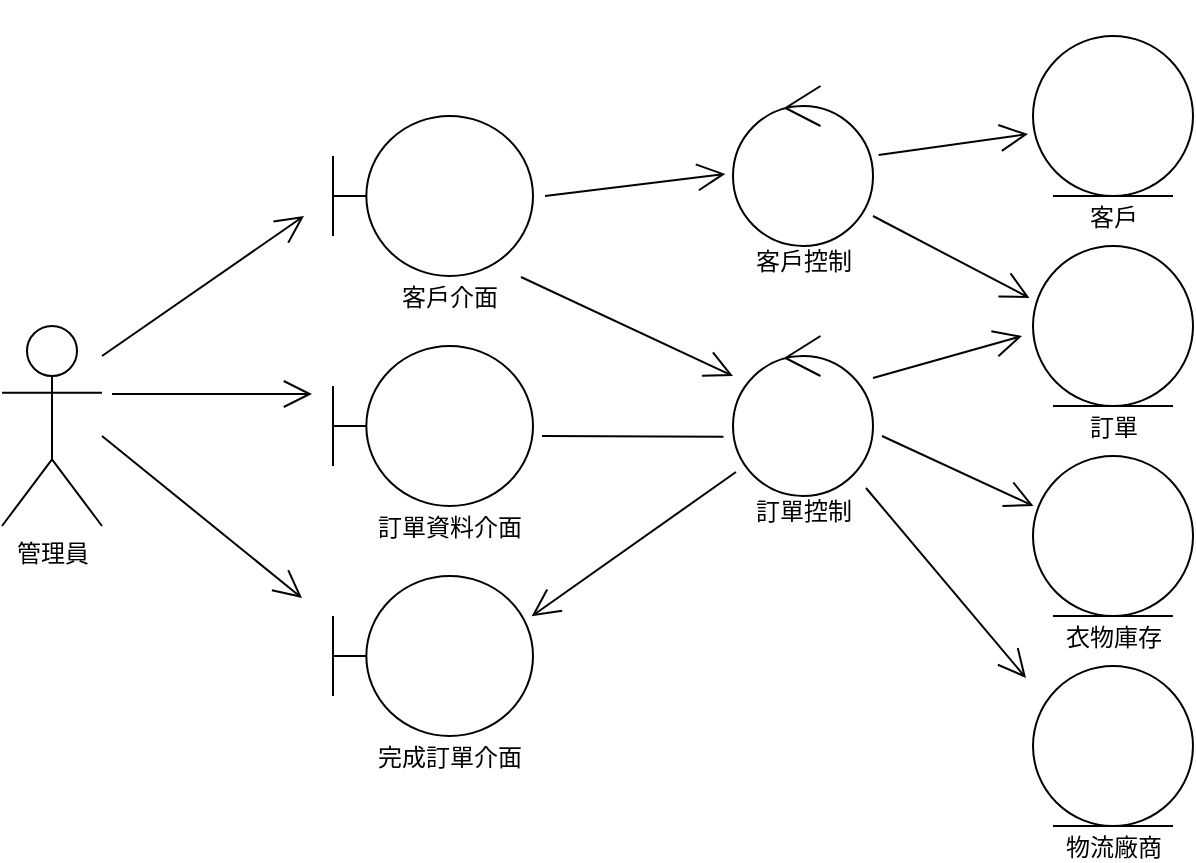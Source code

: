 <mxfile version="12.2.3" type="google" pages="1"><diagram id="5w7T0Ic1qaOeZpY_HtJr" name="Page-1"><mxGraphModel dx="481" dy="539" grid="1" gridSize="10" guides="1" tooltips="1" connect="1" arrows="1" fold="1" page="1" pageScale="1" pageWidth="827" pageHeight="1169" math="0" shadow="0"><root><mxCell id="0"/><mxCell id="1" parent="0"/><mxCell id="V2EiPcFfwCBd3faXWTAi-1" value="管理員" style="shape=umlActor;verticalLabelPosition=bottom;labelBackgroundColor=#ffffff;verticalAlign=top;html=1;outlineConnect=0;" parent="1" vertex="1"><mxGeometry x="90" y="215" width="50" height="100" as="geometry"/></mxCell><mxCell id="oyMqupGpmgVTanLd_n3V-2" value="&lt;br&gt;&lt;br&gt;&lt;br&gt;&lt;br&gt;&lt;br&gt;&lt;br&gt;&lt;br&gt;客戶介面" style="shape=umlBoundary;whiteSpace=wrap;html=1;" parent="1" vertex="1"><mxGeometry x="255.5" y="110" width="100" height="80" as="geometry"/></mxCell><mxCell id="oyMqupGpmgVTanLd_n3V-3" value="&lt;br&gt;&lt;br&gt;&lt;br&gt;&lt;br&gt;&lt;br&gt;&lt;br&gt;&lt;br&gt;完成訂單介面" style="shape=umlBoundary;whiteSpace=wrap;html=1;" parent="1" vertex="1"><mxGeometry x="255.5" y="340" width="100" height="80" as="geometry"/></mxCell><mxCell id="oyMqupGpmgVTanLd_n3V-5" value="&lt;br&gt;&lt;br&gt;&lt;br&gt;&lt;br&gt;&lt;br&gt;&lt;br&gt;訂單控制" style="ellipse;shape=umlControl;whiteSpace=wrap;html=1;" parent="1" vertex="1"><mxGeometry x="455.5" y="220" width="70" height="80" as="geometry"/></mxCell><mxCell id="oyMqupGpmgVTanLd_n3V-7" value="&lt;br&gt;&lt;br&gt;&lt;br&gt;&lt;br&gt;&lt;br&gt;&lt;br&gt;&lt;br&gt;衣物庫存" style="ellipse;shape=umlEntity;whiteSpace=wrap;html=1;" parent="1" vertex="1"><mxGeometry x="605.5" y="280" width="80" height="80" as="geometry"/></mxCell><mxCell id="oyMqupGpmgVTanLd_n3V-8" value="&lt;br&gt;&lt;br&gt;&lt;br&gt;&lt;br&gt;&lt;br&gt;&lt;br&gt;&lt;br&gt;客戶" style="ellipse;shape=umlEntity;whiteSpace=wrap;html=1;" parent="1" vertex="1"><mxGeometry x="605.5" y="70" width="80" height="80" as="geometry"/></mxCell><mxCell id="oyMqupGpmgVTanLd_n3V-9" value="&lt;br&gt;&lt;br&gt;&lt;br&gt;&lt;br&gt;&lt;br&gt;&lt;br&gt;&lt;br&gt;訂單" style="ellipse;shape=umlEntity;whiteSpace=wrap;html=1;" parent="1" vertex="1"><mxGeometry x="605.5" y="175" width="80" height="80" as="geometry"/></mxCell><mxCell id="oyMqupGpmgVTanLd_n3V-10" value="" style="endArrow=open;endFill=1;endSize=12;html=1;" parent="1" edge="1"><mxGeometry width="160" relative="1" as="geometry"><mxPoint x="140" y="230" as="sourcePoint"/><mxPoint x="241" y="160" as="targetPoint"/></mxGeometry></mxCell><mxCell id="oyMqupGpmgVTanLd_n3V-11" value="" style="endArrow=open;endFill=1;endSize=12;html=1;" parent="1" edge="1"><mxGeometry width="160" relative="1" as="geometry"><mxPoint x="140" y="270" as="sourcePoint"/><mxPoint x="240" y="351" as="targetPoint"/></mxGeometry></mxCell><mxCell id="oyMqupGpmgVTanLd_n3V-14" value="" style="endArrow=open;endFill=1;endSize=12;html=1;" parent="1" edge="1"><mxGeometry width="160" relative="1" as="geometry"><mxPoint x="349.5" y="190.5" as="sourcePoint"/><mxPoint x="455.5" y="240" as="targetPoint"/></mxGeometry></mxCell><mxCell id="oyMqupGpmgVTanLd_n3V-18" value="" style="endArrow=open;endFill=1;endSize=12;html=1;" parent="1" edge="1"><mxGeometry width="160" relative="1" as="geometry"><mxPoint x="528.279" y="129.512" as="sourcePoint"/><mxPoint x="603" y="119" as="targetPoint"/></mxGeometry></mxCell><mxCell id="oyMqupGpmgVTanLd_n3V-19" value="" style="endArrow=open;endFill=1;endSize=12;html=1;entryX=-0.022;entryY=0.325;entryDx=0;entryDy=0;entryPerimeter=0;" parent="1" edge="1" target="oyMqupGpmgVTanLd_n3V-9"><mxGeometry width="160" relative="1" as="geometry"><mxPoint x="525.5" y="160" as="sourcePoint"/><mxPoint x="600" y="200" as="targetPoint"/></mxGeometry></mxCell><mxCell id="oyMqupGpmgVTanLd_n3V-20" value="" style="endArrow=open;endFill=1;endSize=12;html=1;" parent="1" edge="1"><mxGeometry width="160" relative="1" as="geometry"><mxPoint x="522" y="296" as="sourcePoint"/><mxPoint x="602" y="391" as="targetPoint"/></mxGeometry></mxCell><mxCell id="zrm4ssVLfZLzc2w9dz6q-2" value="" style="endArrow=none;html=1;entryX=-0.068;entryY=0.63;entryDx=0;entryDy=0;entryPerimeter=0;" parent="1" edge="1" target="oyMqupGpmgVTanLd_n3V-5"><mxGeometry width="50" height="50" relative="1" as="geometry"><mxPoint x="360" y="270" as="sourcePoint"/><mxPoint x="455.5" y="290" as="targetPoint"/></mxGeometry></mxCell><mxCell id="vKfatuRVExhm5IKsxK_7-3" value="&lt;br&gt;&lt;br&gt;&lt;br&gt;&lt;br&gt;&lt;br&gt;&lt;br&gt;&lt;br&gt;物流廠商" style="ellipse;shape=umlEntity;whiteSpace=wrap;html=1;" vertex="1" parent="1"><mxGeometry x="605.5" y="385" width="80" height="80" as="geometry"/></mxCell><mxCell id="vKfatuRVExhm5IKsxK_7-4" value="&lt;br&gt;&lt;br&gt;&lt;br&gt;&lt;br&gt;&lt;br&gt;&lt;br&gt;&lt;br&gt;訂單資料介面" style="shape=umlBoundary;whiteSpace=wrap;html=1;" vertex="1" parent="1"><mxGeometry x="255.5" y="225" width="100" height="80" as="geometry"/></mxCell><mxCell id="vKfatuRVExhm5IKsxK_7-6" value="" style="endArrow=open;endFill=1;endSize=12;html=1;" edge="1" parent="1"><mxGeometry width="160" relative="1" as="geometry"><mxPoint x="145" y="249" as="sourcePoint"/><mxPoint x="245" y="249" as="targetPoint"/></mxGeometry></mxCell><mxCell id="vKfatuRVExhm5IKsxK_7-7" value="&lt;br&gt;&lt;br&gt;&lt;br&gt;&lt;br&gt;&lt;br&gt;&lt;br&gt;客戶控制" style="ellipse;shape=umlControl;whiteSpace=wrap;html=1;" vertex="1" parent="1"><mxGeometry x="455.5" y="95" width="70" height="80" as="geometry"/></mxCell><mxCell id="vKfatuRVExhm5IKsxK_7-8" value="" style="endArrow=open;endFill=1;endSize=12;html=1;" edge="1" parent="1"><mxGeometry width="160" relative="1" as="geometry"><mxPoint x="361.5" y="150" as="sourcePoint"/><mxPoint x="451.67" y="138.943" as="targetPoint"/></mxGeometry></mxCell><mxCell id="vKfatuRVExhm5IKsxK_7-9" value="" style="endArrow=open;endFill=1;endSize=12;html=1;entryX=1.023;entryY=0.277;entryDx=0;entryDy=0;entryPerimeter=0;exitX=0.064;exitY=0.875;exitDx=0;exitDy=0;exitPerimeter=0;" edge="1" parent="1"><mxGeometry width="160" relative="1" as="geometry"><mxPoint x="456.98" y="288" as="sourcePoint"/><mxPoint x="354.8" y="360.16" as="targetPoint"/></mxGeometry></mxCell><mxCell id="vKfatuRVExhm5IKsxK_7-10" value="" style="endArrow=open;endFill=1;endSize=12;html=1;" edge="1" parent="1"><mxGeometry width="160" relative="1" as="geometry"><mxPoint x="525.5" y="241" as="sourcePoint"/><mxPoint x="600" y="220" as="targetPoint"/></mxGeometry></mxCell><mxCell id="vKfatuRVExhm5IKsxK_7-11" value="" style="endArrow=open;endFill=1;endSize=12;html=1;entryX=-0.022;entryY=0.325;entryDx=0;entryDy=0;entryPerimeter=0;" edge="1" parent="1"><mxGeometry width="160" relative="1" as="geometry"><mxPoint x="530" y="270" as="sourcePoint"/><mxPoint x="605.74" y="305" as="targetPoint"/></mxGeometry></mxCell></root></mxGraphModel></diagram></mxfile>